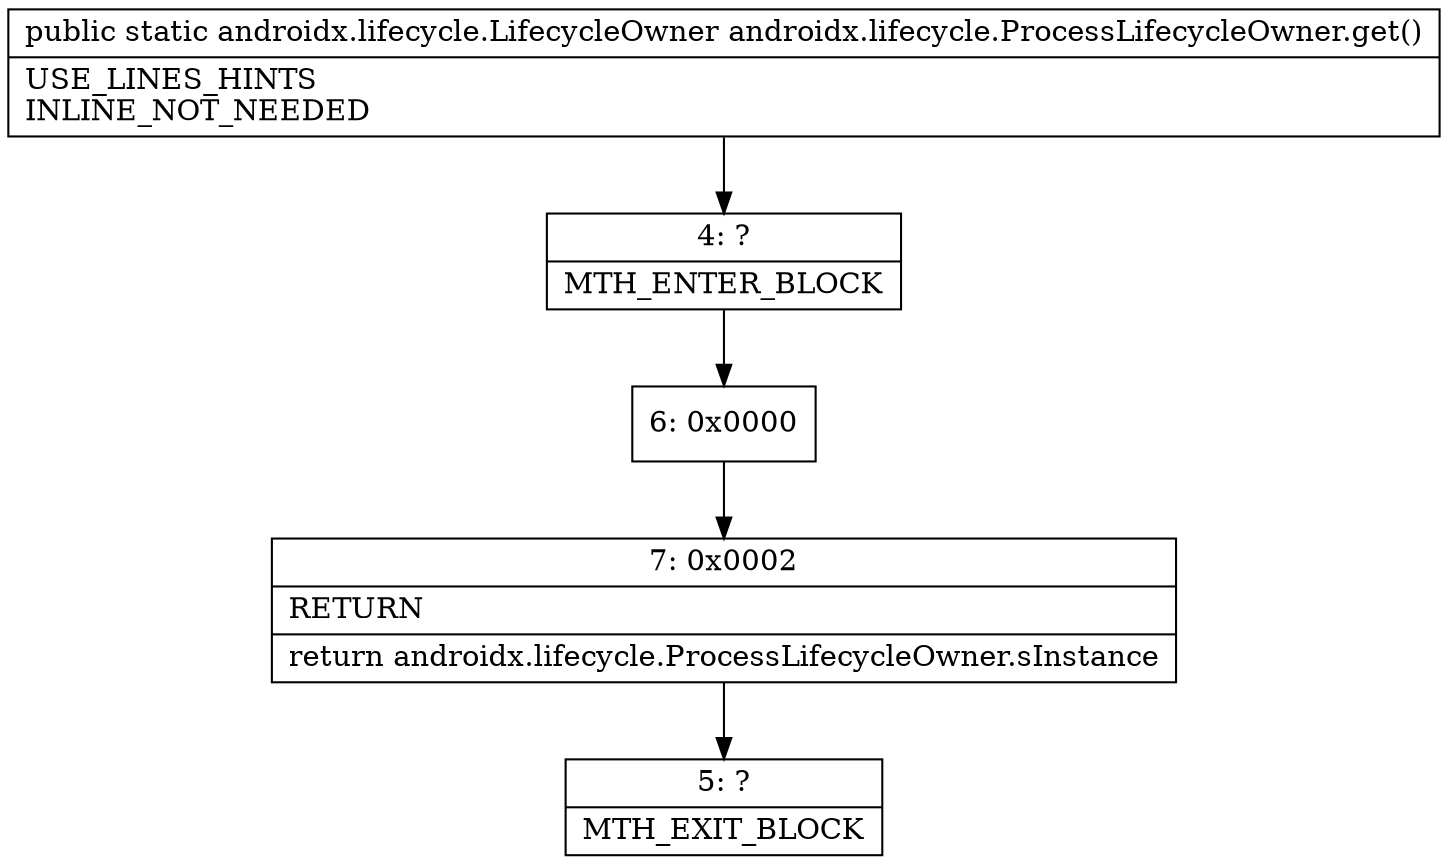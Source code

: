 digraph "CFG forandroidx.lifecycle.ProcessLifecycleOwner.get()Landroidx\/lifecycle\/LifecycleOwner;" {
Node_4 [shape=record,label="{4\:\ ?|MTH_ENTER_BLOCK\l}"];
Node_6 [shape=record,label="{6\:\ 0x0000}"];
Node_7 [shape=record,label="{7\:\ 0x0002|RETURN\l|return androidx.lifecycle.ProcessLifecycleOwner.sInstance\l}"];
Node_5 [shape=record,label="{5\:\ ?|MTH_EXIT_BLOCK\l}"];
MethodNode[shape=record,label="{public static androidx.lifecycle.LifecycleOwner androidx.lifecycle.ProcessLifecycleOwner.get()  | USE_LINES_HINTS\lINLINE_NOT_NEEDED\l}"];
MethodNode -> Node_4;Node_4 -> Node_6;
Node_6 -> Node_7;
Node_7 -> Node_5;
}

